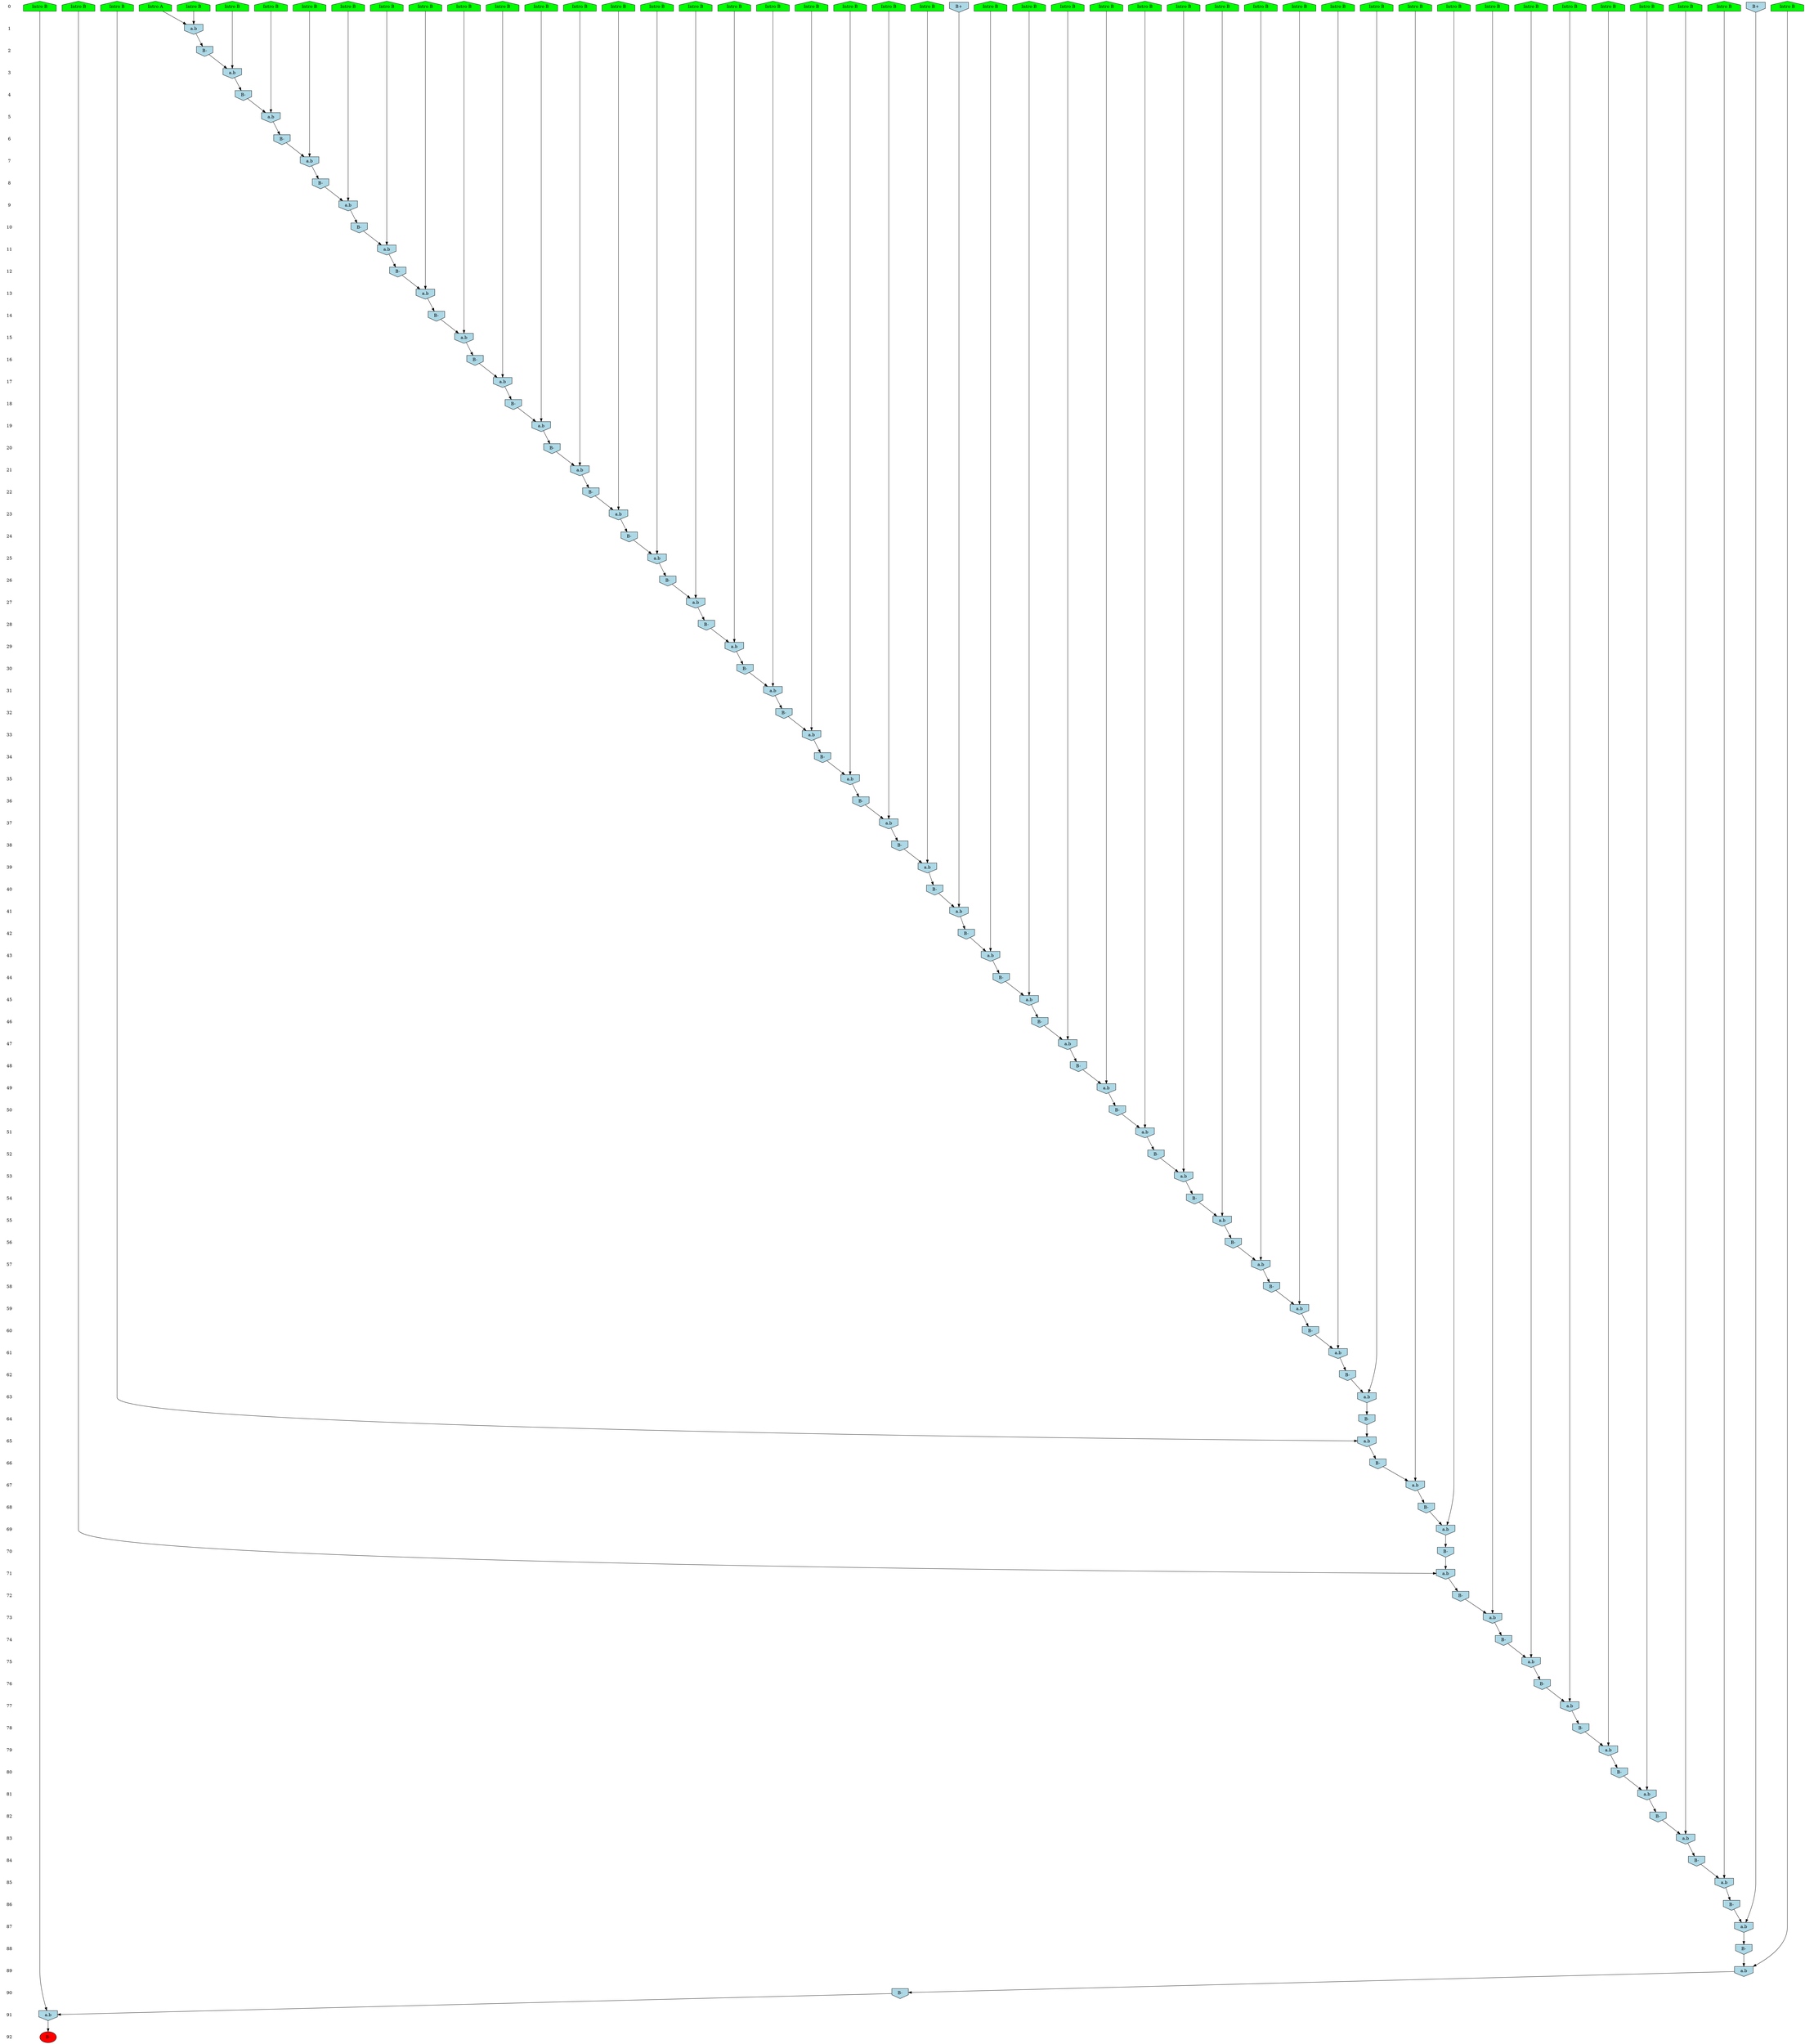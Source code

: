 /* Compression of 1 causal flows obtained in average at 4.145379E+01 t.u */
/* Compressed causal flows were: [46] */
digraph G{
 ranksep=.5 ; 
{ rank = same ; "0" [shape=plaintext] ; node_1 [label ="Intro B", shape=house, style=filled, fillcolor=green] ;
node_2 [label ="Intro B", shape=house, style=filled, fillcolor=green] ;
node_3 [label ="Intro B", shape=house, style=filled, fillcolor=green] ;
node_4 [label ="Intro B", shape=house, style=filled, fillcolor=green] ;
node_5 [label ="Intro B", shape=house, style=filled, fillcolor=green] ;
node_6 [label ="Intro B", shape=house, style=filled, fillcolor=green] ;
node_7 [label ="Intro B", shape=house, style=filled, fillcolor=green] ;
node_8 [label ="Intro B", shape=house, style=filled, fillcolor=green] ;
node_9 [label ="Intro B", shape=house, style=filled, fillcolor=green] ;
node_10 [label ="Intro B", shape=house, style=filled, fillcolor=green] ;
node_11 [label ="Intro B", shape=house, style=filled, fillcolor=green] ;
node_12 [label ="Intro B", shape=house, style=filled, fillcolor=green] ;
node_13 [label ="Intro B", shape=house, style=filled, fillcolor=green] ;
node_14 [label ="Intro B", shape=house, style=filled, fillcolor=green] ;
node_15 [label ="Intro B", shape=house, style=filled, fillcolor=green] ;
node_16 [label ="Intro B", shape=house, style=filled, fillcolor=green] ;
node_17 [label ="Intro B", shape=house, style=filled, fillcolor=green] ;
node_18 [label ="Intro B", shape=house, style=filled, fillcolor=green] ;
node_19 [label ="Intro B", shape=house, style=filled, fillcolor=green] ;
node_20 [label ="Intro B", shape=house, style=filled, fillcolor=green] ;
node_21 [label ="Intro B", shape=house, style=filled, fillcolor=green] ;
node_22 [label ="Intro B", shape=house, style=filled, fillcolor=green] ;
node_23 [label ="Intro B", shape=house, style=filled, fillcolor=green] ;
node_24 [label ="Intro B", shape=house, style=filled, fillcolor=green] ;
node_25 [label ="Intro B", shape=house, style=filled, fillcolor=green] ;
node_26 [label ="Intro B", shape=house, style=filled, fillcolor=green] ;
node_27 [label ="Intro B", shape=house, style=filled, fillcolor=green] ;
node_28 [label ="Intro B", shape=house, style=filled, fillcolor=green] ;
node_29 [label ="Intro B", shape=house, style=filled, fillcolor=green] ;
node_30 [label ="Intro B", shape=house, style=filled, fillcolor=green] ;
node_31 [label ="Intro B", shape=house, style=filled, fillcolor=green] ;
node_32 [label ="Intro B", shape=house, style=filled, fillcolor=green] ;
node_33 [label ="Intro B", shape=house, style=filled, fillcolor=green] ;
node_34 [label ="Intro B", shape=house, style=filled, fillcolor=green] ;
node_35 [label ="Intro B", shape=house, style=filled, fillcolor=green] ;
node_36 [label ="Intro B", shape=house, style=filled, fillcolor=green] ;
node_37 [label ="Intro B", shape=house, style=filled, fillcolor=green] ;
node_38 [label ="Intro B", shape=house, style=filled, fillcolor=green] ;
node_39 [label ="Intro B", shape=house, style=filled, fillcolor=green] ;
node_40 [label ="Intro B", shape=house, style=filled, fillcolor=green] ;
node_41 [label ="Intro B", shape=house, style=filled, fillcolor=green] ;
node_42 [label ="Intro B", shape=house, style=filled, fillcolor=green] ;
node_43 [label ="Intro B", shape=house, style=filled, fillcolor=green] ;
node_44 [label ="Intro B", shape=house, style=filled, fillcolor=green] ;
node_45 [label ="Intro A", shape=house, style=filled, fillcolor=green] ;
node_59 [label="B+", shape=invhouse, style=filled, fillcolor = lightblue] ;
node_112 [label="B+", shape=invhouse, style=filled, fillcolor = lightblue] ;
}
{ rank = same ; "1" [shape=plaintext] ; node_46 [label="a.b", shape=invhouse, style=filled, fillcolor = lightblue] ;
}
{ rank = same ; "2" [shape=plaintext] ; node_47 [label="B-", shape=invhouse, style=filled, fillcolor = lightblue] ;
}
{ rank = same ; "3" [shape=plaintext] ; node_48 [label="a.b", shape=invhouse, style=filled, fillcolor = lightblue] ;
}
{ rank = same ; "4" [shape=plaintext] ; node_49 [label="B-", shape=invhouse, style=filled, fillcolor = lightblue] ;
}
{ rank = same ; "5" [shape=plaintext] ; node_50 [label="a.b", shape=invhouse, style=filled, fillcolor = lightblue] ;
}
{ rank = same ; "6" [shape=plaintext] ; node_51 [label="B-", shape=invhouse, style=filled, fillcolor = lightblue] ;
}
{ rank = same ; "7" [shape=plaintext] ; node_52 [label="a.b", shape=invhouse, style=filled, fillcolor = lightblue] ;
}
{ rank = same ; "8" [shape=plaintext] ; node_53 [label="B-", shape=invhouse, style=filled, fillcolor = lightblue] ;
}
{ rank = same ; "9" [shape=plaintext] ; node_54 [label="a.b", shape=invhouse, style=filled, fillcolor = lightblue] ;
}
{ rank = same ; "10" [shape=plaintext] ; node_55 [label="B-", shape=invhouse, style=filled, fillcolor = lightblue] ;
}
{ rank = same ; "11" [shape=plaintext] ; node_56 [label="a.b", shape=invhouse, style=filled, fillcolor = lightblue] ;
}
{ rank = same ; "12" [shape=plaintext] ; node_57 [label="B-", shape=invhouse, style=filled, fillcolor = lightblue] ;
}
{ rank = same ; "13" [shape=plaintext] ; node_58 [label="a.b", shape=invhouse, style=filled, fillcolor = lightblue] ;
}
{ rank = same ; "14" [shape=plaintext] ; node_60 [label="B-", shape=invhouse, style=filled, fillcolor = lightblue] ;
}
{ rank = same ; "15" [shape=plaintext] ; node_61 [label="a.b", shape=invhouse, style=filled, fillcolor = lightblue] ;
}
{ rank = same ; "16" [shape=plaintext] ; node_62 [label="B-", shape=invhouse, style=filled, fillcolor = lightblue] ;
}
{ rank = same ; "17" [shape=plaintext] ; node_63 [label="a.b", shape=invhouse, style=filled, fillcolor = lightblue] ;
}
{ rank = same ; "18" [shape=plaintext] ; node_64 [label="B-", shape=invhouse, style=filled, fillcolor = lightblue] ;
}
{ rank = same ; "19" [shape=plaintext] ; node_65 [label="a.b", shape=invhouse, style=filled, fillcolor = lightblue] ;
}
{ rank = same ; "20" [shape=plaintext] ; node_66 [label="B-", shape=invhouse, style=filled, fillcolor = lightblue] ;
}
{ rank = same ; "21" [shape=plaintext] ; node_67 [label="a.b", shape=invhouse, style=filled, fillcolor = lightblue] ;
}
{ rank = same ; "22" [shape=plaintext] ; node_68 [label="B-", shape=invhouse, style=filled, fillcolor = lightblue] ;
}
{ rank = same ; "23" [shape=plaintext] ; node_69 [label="a.b", shape=invhouse, style=filled, fillcolor = lightblue] ;
}
{ rank = same ; "24" [shape=plaintext] ; node_70 [label="B-", shape=invhouse, style=filled, fillcolor = lightblue] ;
}
{ rank = same ; "25" [shape=plaintext] ; node_71 [label="a.b", shape=invhouse, style=filled, fillcolor = lightblue] ;
}
{ rank = same ; "26" [shape=plaintext] ; node_72 [label="B-", shape=invhouse, style=filled, fillcolor = lightblue] ;
}
{ rank = same ; "27" [shape=plaintext] ; node_73 [label="a.b", shape=invhouse, style=filled, fillcolor = lightblue] ;
}
{ rank = same ; "28" [shape=plaintext] ; node_74 [label="B-", shape=invhouse, style=filled, fillcolor = lightblue] ;
}
{ rank = same ; "29" [shape=plaintext] ; node_75 [label="a.b", shape=invhouse, style=filled, fillcolor = lightblue] ;
}
{ rank = same ; "30" [shape=plaintext] ; node_76 [label="B-", shape=invhouse, style=filled, fillcolor = lightblue] ;
}
{ rank = same ; "31" [shape=plaintext] ; node_77 [label="a.b", shape=invhouse, style=filled, fillcolor = lightblue] ;
}
{ rank = same ; "32" [shape=plaintext] ; node_78 [label="B-", shape=invhouse, style=filled, fillcolor = lightblue] ;
}
{ rank = same ; "33" [shape=plaintext] ; node_79 [label="a.b", shape=invhouse, style=filled, fillcolor = lightblue] ;
}
{ rank = same ; "34" [shape=plaintext] ; node_80 [label="B-", shape=invhouse, style=filled, fillcolor = lightblue] ;
}
{ rank = same ; "35" [shape=plaintext] ; node_81 [label="a.b", shape=invhouse, style=filled, fillcolor = lightblue] ;
}
{ rank = same ; "36" [shape=plaintext] ; node_82 [label="B-", shape=invhouse, style=filled, fillcolor = lightblue] ;
}
{ rank = same ; "37" [shape=plaintext] ; node_83 [label="a.b", shape=invhouse, style=filled, fillcolor = lightblue] ;
}
{ rank = same ; "38" [shape=plaintext] ; node_84 [label="B-", shape=invhouse, style=filled, fillcolor = lightblue] ;
}
{ rank = same ; "39" [shape=plaintext] ; node_85 [label="a.b", shape=invhouse, style=filled, fillcolor = lightblue] ;
}
{ rank = same ; "40" [shape=plaintext] ; node_86 [label="B-", shape=invhouse, style=filled, fillcolor = lightblue] ;
}
{ rank = same ; "41" [shape=plaintext] ; node_87 [label="a.b", shape=invhouse, style=filled, fillcolor = lightblue] ;
}
{ rank = same ; "42" [shape=plaintext] ; node_88 [label="B-", shape=invhouse, style=filled, fillcolor = lightblue] ;
}
{ rank = same ; "43" [shape=plaintext] ; node_89 [label="a.b", shape=invhouse, style=filled, fillcolor = lightblue] ;
}
{ rank = same ; "44" [shape=plaintext] ; node_90 [label="B-", shape=invhouse, style=filled, fillcolor = lightblue] ;
}
{ rank = same ; "45" [shape=plaintext] ; node_91 [label="a.b", shape=invhouse, style=filled, fillcolor = lightblue] ;
}
{ rank = same ; "46" [shape=plaintext] ; node_92 [label="B-", shape=invhouse, style=filled, fillcolor = lightblue] ;
}
{ rank = same ; "47" [shape=plaintext] ; node_93 [label="a.b", shape=invhouse, style=filled, fillcolor = lightblue] ;
}
{ rank = same ; "48" [shape=plaintext] ; node_94 [label="B-", shape=invhouse, style=filled, fillcolor = lightblue] ;
}
{ rank = same ; "49" [shape=plaintext] ; node_95 [label="a.b", shape=invhouse, style=filled, fillcolor = lightblue] ;
}
{ rank = same ; "50" [shape=plaintext] ; node_96 [label="B-", shape=invhouse, style=filled, fillcolor = lightblue] ;
}
{ rank = same ; "51" [shape=plaintext] ; node_97 [label="a.b", shape=invhouse, style=filled, fillcolor = lightblue] ;
}
{ rank = same ; "52" [shape=plaintext] ; node_98 [label="B-", shape=invhouse, style=filled, fillcolor = lightblue] ;
}
{ rank = same ; "53" [shape=plaintext] ; node_99 [label="a.b", shape=invhouse, style=filled, fillcolor = lightblue] ;
}
{ rank = same ; "54" [shape=plaintext] ; node_100 [label="B-", shape=invhouse, style=filled, fillcolor = lightblue] ;
}
{ rank = same ; "55" [shape=plaintext] ; node_101 [label="a.b", shape=invhouse, style=filled, fillcolor = lightblue] ;
}
{ rank = same ; "56" [shape=plaintext] ; node_102 [label="B-", shape=invhouse, style=filled, fillcolor = lightblue] ;
}
{ rank = same ; "57" [shape=plaintext] ; node_103 [label="a.b", shape=invhouse, style=filled, fillcolor = lightblue] ;
}
{ rank = same ; "58" [shape=plaintext] ; node_104 [label="B-", shape=invhouse, style=filled, fillcolor = lightblue] ;
}
{ rank = same ; "59" [shape=plaintext] ; node_105 [label="a.b", shape=invhouse, style=filled, fillcolor = lightblue] ;
}
{ rank = same ; "60" [shape=plaintext] ; node_106 [label="B-", shape=invhouse, style=filled, fillcolor = lightblue] ;
}
{ rank = same ; "61" [shape=plaintext] ; node_107 [label="a.b", shape=invhouse, style=filled, fillcolor = lightblue] ;
}
{ rank = same ; "62" [shape=plaintext] ; node_108 [label="B-", shape=invhouse, style=filled, fillcolor = lightblue] ;
}
{ rank = same ; "63" [shape=plaintext] ; node_109 [label="a.b", shape=invhouse, style=filled, fillcolor = lightblue] ;
}
{ rank = same ; "64" [shape=plaintext] ; node_110 [label="B-", shape=invhouse, style=filled, fillcolor = lightblue] ;
}
{ rank = same ; "65" [shape=plaintext] ; node_111 [label="a.b", shape=invhouse, style=filled, fillcolor = lightblue] ;
}
{ rank = same ; "66" [shape=plaintext] ; node_113 [label="B-", shape=invhouse, style=filled, fillcolor = lightblue] ;
}
{ rank = same ; "67" [shape=plaintext] ; node_114 [label="a.b", shape=invhouse, style=filled, fillcolor = lightblue] ;
}
{ rank = same ; "68" [shape=plaintext] ; node_115 [label="B-", shape=invhouse, style=filled, fillcolor = lightblue] ;
}
{ rank = same ; "69" [shape=plaintext] ; node_116 [label="a.b", shape=invhouse, style=filled, fillcolor = lightblue] ;
}
{ rank = same ; "70" [shape=plaintext] ; node_117 [label="B-", shape=invhouse, style=filled, fillcolor = lightblue] ;
}
{ rank = same ; "71" [shape=plaintext] ; node_118 [label="a.b", shape=invhouse, style=filled, fillcolor = lightblue] ;
}
{ rank = same ; "72" [shape=plaintext] ; node_119 [label="B-", shape=invhouse, style=filled, fillcolor = lightblue] ;
}
{ rank = same ; "73" [shape=plaintext] ; node_120 [label="a.b", shape=invhouse, style=filled, fillcolor = lightblue] ;
}
{ rank = same ; "74" [shape=plaintext] ; node_121 [label="B-", shape=invhouse, style=filled, fillcolor = lightblue] ;
}
{ rank = same ; "75" [shape=plaintext] ; node_122 [label="a.b", shape=invhouse, style=filled, fillcolor = lightblue] ;
}
{ rank = same ; "76" [shape=plaintext] ; node_123 [label="B-", shape=invhouse, style=filled, fillcolor = lightblue] ;
}
{ rank = same ; "77" [shape=plaintext] ; node_124 [label="a.b", shape=invhouse, style=filled, fillcolor = lightblue] ;
}
{ rank = same ; "78" [shape=plaintext] ; node_125 [label="B-", shape=invhouse, style=filled, fillcolor = lightblue] ;
}
{ rank = same ; "79" [shape=plaintext] ; node_126 [label="a.b", shape=invhouse, style=filled, fillcolor = lightblue] ;
}
{ rank = same ; "80" [shape=plaintext] ; node_127 [label="B-", shape=invhouse, style=filled, fillcolor = lightblue] ;
}
{ rank = same ; "81" [shape=plaintext] ; node_128 [label="a.b", shape=invhouse, style=filled, fillcolor = lightblue] ;
}
{ rank = same ; "82" [shape=plaintext] ; node_129 [label="B-", shape=invhouse, style=filled, fillcolor = lightblue] ;
}
{ rank = same ; "83" [shape=plaintext] ; node_130 [label="a.b", shape=invhouse, style=filled, fillcolor = lightblue] ;
}
{ rank = same ; "84" [shape=plaintext] ; node_131 [label="B-", shape=invhouse, style=filled, fillcolor = lightblue] ;
}
{ rank = same ; "85" [shape=plaintext] ; node_132 [label="a.b", shape=invhouse, style=filled, fillcolor = lightblue] ;
}
{ rank = same ; "86" [shape=plaintext] ; node_133 [label="B-", shape=invhouse, style=filled, fillcolor = lightblue] ;
}
{ rank = same ; "87" [shape=plaintext] ; node_134 [label="a.b", shape=invhouse, style=filled, fillcolor = lightblue] ;
}
{ rank = same ; "88" [shape=plaintext] ; node_135 [label="B-", shape=invhouse, style=filled, fillcolor = lightblue] ;
}
{ rank = same ; "89" [shape=plaintext] ; node_136 [label="a.b", shape=invhouse, style=filled, fillcolor = lightblue] ;
}
{ rank = same ; "90" [shape=plaintext] ; node_137 [label="B-", shape=invhouse, style=filled, fillcolor = lightblue] ;
}
{ rank = same ; "91" [shape=plaintext] ; node_138 [label="a.b", shape=invhouse, style=filled, fillcolor = lightblue] ;
}
{ rank = same ; "92" [shape=plaintext] ; node_139 [label ="B-", style=filled, fillcolor=red] ;
}
"0" -> "1" [style="invis"]; 
"1" -> "2" [style="invis"]; 
"2" -> "3" [style="invis"]; 
"3" -> "4" [style="invis"]; 
"4" -> "5" [style="invis"]; 
"5" -> "6" [style="invis"]; 
"6" -> "7" [style="invis"]; 
"7" -> "8" [style="invis"]; 
"8" -> "9" [style="invis"]; 
"9" -> "10" [style="invis"]; 
"10" -> "11" [style="invis"]; 
"11" -> "12" [style="invis"]; 
"12" -> "13" [style="invis"]; 
"13" -> "14" [style="invis"]; 
"14" -> "15" [style="invis"]; 
"15" -> "16" [style="invis"]; 
"16" -> "17" [style="invis"]; 
"17" -> "18" [style="invis"]; 
"18" -> "19" [style="invis"]; 
"19" -> "20" [style="invis"]; 
"20" -> "21" [style="invis"]; 
"21" -> "22" [style="invis"]; 
"22" -> "23" [style="invis"]; 
"23" -> "24" [style="invis"]; 
"24" -> "25" [style="invis"]; 
"25" -> "26" [style="invis"]; 
"26" -> "27" [style="invis"]; 
"27" -> "28" [style="invis"]; 
"28" -> "29" [style="invis"]; 
"29" -> "30" [style="invis"]; 
"30" -> "31" [style="invis"]; 
"31" -> "32" [style="invis"]; 
"32" -> "33" [style="invis"]; 
"33" -> "34" [style="invis"]; 
"34" -> "35" [style="invis"]; 
"35" -> "36" [style="invis"]; 
"36" -> "37" [style="invis"]; 
"37" -> "38" [style="invis"]; 
"38" -> "39" [style="invis"]; 
"39" -> "40" [style="invis"]; 
"40" -> "41" [style="invis"]; 
"41" -> "42" [style="invis"]; 
"42" -> "43" [style="invis"]; 
"43" -> "44" [style="invis"]; 
"44" -> "45" [style="invis"]; 
"45" -> "46" [style="invis"]; 
"46" -> "47" [style="invis"]; 
"47" -> "48" [style="invis"]; 
"48" -> "49" [style="invis"]; 
"49" -> "50" [style="invis"]; 
"50" -> "51" [style="invis"]; 
"51" -> "52" [style="invis"]; 
"52" -> "53" [style="invis"]; 
"53" -> "54" [style="invis"]; 
"54" -> "55" [style="invis"]; 
"55" -> "56" [style="invis"]; 
"56" -> "57" [style="invis"]; 
"57" -> "58" [style="invis"]; 
"58" -> "59" [style="invis"]; 
"59" -> "60" [style="invis"]; 
"60" -> "61" [style="invis"]; 
"61" -> "62" [style="invis"]; 
"62" -> "63" [style="invis"]; 
"63" -> "64" [style="invis"]; 
"64" -> "65" [style="invis"]; 
"65" -> "66" [style="invis"]; 
"66" -> "67" [style="invis"]; 
"67" -> "68" [style="invis"]; 
"68" -> "69" [style="invis"]; 
"69" -> "70" [style="invis"]; 
"70" -> "71" [style="invis"]; 
"71" -> "72" [style="invis"]; 
"72" -> "73" [style="invis"]; 
"73" -> "74" [style="invis"]; 
"74" -> "75" [style="invis"]; 
"75" -> "76" [style="invis"]; 
"76" -> "77" [style="invis"]; 
"77" -> "78" [style="invis"]; 
"78" -> "79" [style="invis"]; 
"79" -> "80" [style="invis"]; 
"80" -> "81" [style="invis"]; 
"81" -> "82" [style="invis"]; 
"82" -> "83" [style="invis"]; 
"83" -> "84" [style="invis"]; 
"84" -> "85" [style="invis"]; 
"85" -> "86" [style="invis"]; 
"86" -> "87" [style="invis"]; 
"87" -> "88" [style="invis"]; 
"88" -> "89" [style="invis"]; 
"89" -> "90" [style="invis"]; 
"90" -> "91" [style="invis"]; 
"91" -> "92" [style="invis"]; 
node_5 -> node_46
node_45 -> node_46
node_46 -> node_47
node_16 -> node_48
node_47 -> node_48
node_48 -> node_49
node_13 -> node_50
node_49 -> node_50
node_50 -> node_51
node_39 -> node_52
node_51 -> node_52
node_52 -> node_53
node_9 -> node_54
node_53 -> node_54
node_54 -> node_55
node_28 -> node_56
node_55 -> node_56
node_56 -> node_57
node_30 -> node_58
node_57 -> node_58
node_58 -> node_60
node_36 -> node_61
node_60 -> node_61
node_61 -> node_62
node_18 -> node_63
node_62 -> node_63
node_63 -> node_64
node_7 -> node_65
node_64 -> node_65
node_65 -> node_66
node_41 -> node_67
node_66 -> node_67
node_67 -> node_68
node_14 -> node_69
node_68 -> node_69
node_69 -> node_70
node_38 -> node_71
node_70 -> node_71
node_71 -> node_72
node_23 -> node_73
node_72 -> node_73
node_73 -> node_74
node_19 -> node_75
node_74 -> node_75
node_75 -> node_76
node_3 -> node_77
node_76 -> node_77
node_77 -> node_78
node_25 -> node_79
node_78 -> node_79
node_79 -> node_80
node_12 -> node_81
node_80 -> node_81
node_81 -> node_82
node_11 -> node_83
node_82 -> node_83
node_83 -> node_84
node_17 -> node_85
node_84 -> node_85
node_85 -> node_86
node_59 -> node_87
node_86 -> node_87
node_87 -> node_88
node_33 -> node_89
node_88 -> node_89
node_89 -> node_90
node_27 -> node_91
node_90 -> node_91
node_91 -> node_92
node_22 -> node_93
node_92 -> node_93
node_93 -> node_94
node_26 -> node_95
node_94 -> node_95
node_95 -> node_96
node_42 -> node_97
node_96 -> node_97
node_97 -> node_98
node_10 -> node_99
node_98 -> node_99
node_99 -> node_100
node_20 -> node_101
node_100 -> node_101
node_101 -> node_102
node_2 -> node_103
node_102 -> node_103
node_103 -> node_104
node_35 -> node_105
node_104 -> node_105
node_105 -> node_106
node_8 -> node_107
node_106 -> node_107
node_107 -> node_108
node_29 -> node_109
node_108 -> node_109
node_109 -> node_110
node_1 -> node_111
node_110 -> node_111
node_111 -> node_113
node_32 -> node_114
node_113 -> node_114
node_114 -> node_115
node_15 -> node_116
node_115 -> node_116
node_116 -> node_117
node_24 -> node_118
node_117 -> node_118
node_118 -> node_119
node_34 -> node_120
node_119 -> node_120
node_120 -> node_121
node_21 -> node_122
node_121 -> node_122
node_122 -> node_123
node_37 -> node_124
node_123 -> node_124
node_124 -> node_125
node_43 -> node_126
node_125 -> node_126
node_126 -> node_127
node_44 -> node_128
node_127 -> node_128
node_128 -> node_129
node_31 -> node_130
node_129 -> node_130
node_130 -> node_131
node_6 -> node_132
node_131 -> node_132
node_132 -> node_133
node_112 -> node_134
node_133 -> node_134
node_134 -> node_135
node_4 -> node_136
node_135 -> node_136
node_136 -> node_137
node_40 -> node_138
node_137 -> node_138
node_138 -> node_139
}
/*
 Dot generation time: 0.000814
*/